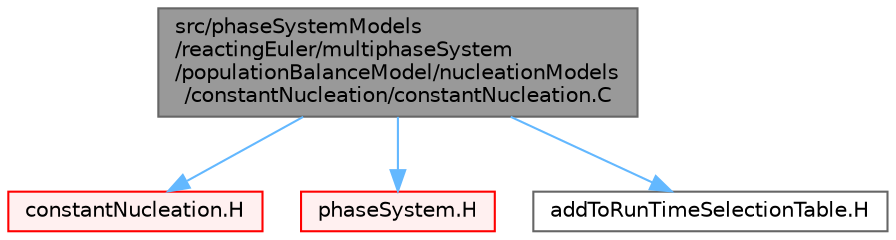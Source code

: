 digraph "src/phaseSystemModels/reactingEuler/multiphaseSystem/populationBalanceModel/nucleationModels/constantNucleation/constantNucleation.C"
{
 // LATEX_PDF_SIZE
  bgcolor="transparent";
  edge [fontname=Helvetica,fontsize=10,labelfontname=Helvetica,labelfontsize=10];
  node [fontname=Helvetica,fontsize=10,shape=box,height=0.2,width=0.4];
  Node1 [id="Node000001",label="src/phaseSystemModels\l/reactingEuler/multiphaseSystem\l/populationBalanceModel/nucleationModels\l/constantNucleation/constantNucleation.C",height=0.2,width=0.4,color="gray40", fillcolor="grey60", style="filled", fontcolor="black",tooltip=" "];
  Node1 -> Node2 [id="edge1_Node000001_Node000002",color="steelblue1",style="solid",tooltip=" "];
  Node2 [id="Node000002",label="constantNucleation.H",height=0.2,width=0.4,color="red", fillcolor="#FFF0F0", style="filled",URL="$constantNucleation_8H.html",tooltip=" "];
  Node1 -> Node400 [id="edge2_Node000001_Node000400",color="steelblue1",style="solid",tooltip=" "];
  Node400 [id="Node000400",label="phaseSystem.H",height=0.2,width=0.4,color="red", fillcolor="#FFF0F0", style="filled",URL="$phaseSystem_8H.html",tooltip=" "];
  Node1 -> Node432 [id="edge3_Node000001_Node000432",color="steelblue1",style="solid",tooltip=" "];
  Node432 [id="Node000432",label="addToRunTimeSelectionTable.H",height=0.2,width=0.4,color="grey40", fillcolor="white", style="filled",URL="$addToRunTimeSelectionTable_8H.html",tooltip="Macros for easy insertion into run-time selection tables."];
}
